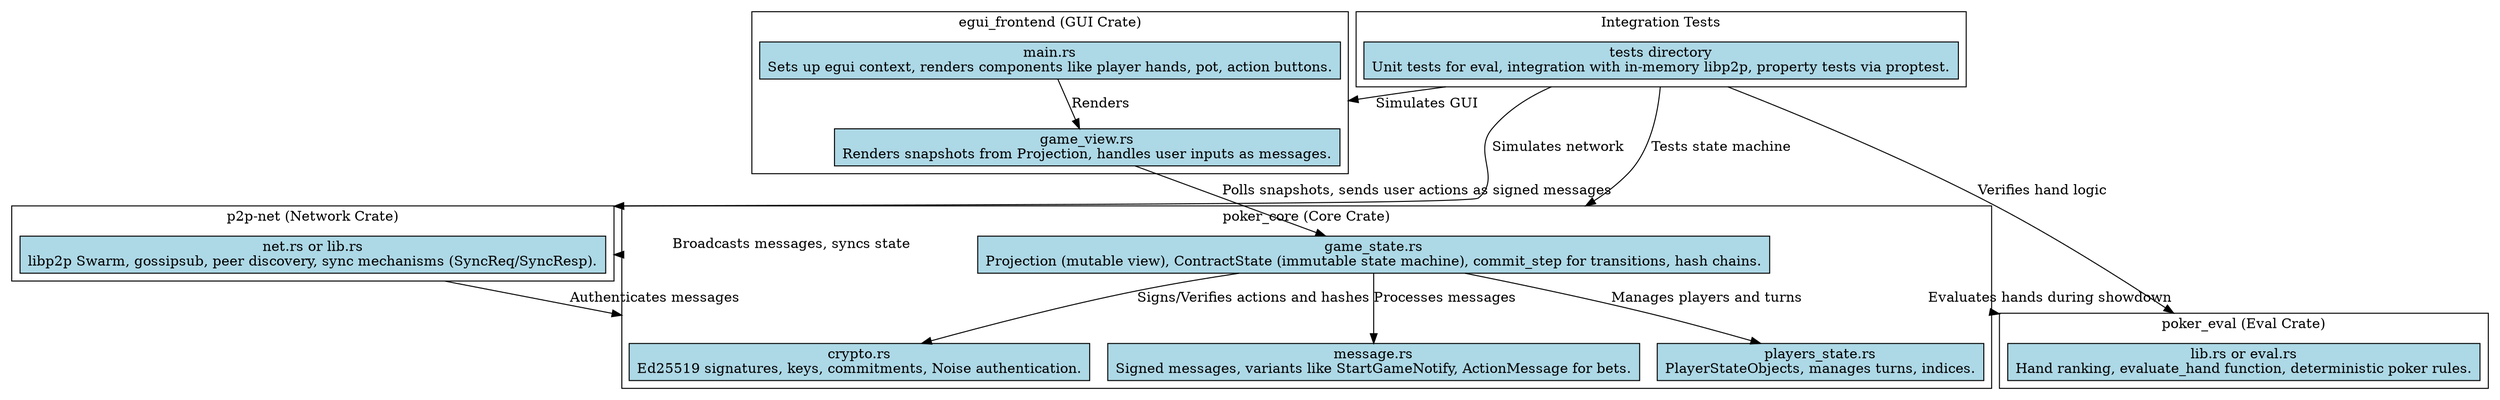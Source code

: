 digraph G {
compound=true;
node [shape=box, style=filled, fillcolor=lightblue];
edge [arrowhead=normal];
subgraph cluster_egui_frontend {
label = "egui_frontend (GUI Crate)";
color = black;
GUI_Main [label="main.rs\nSets up egui context, renders components like player hands, pot, action buttons."];
Game_View [label="game_view.rs\nRenders snapshots from Projection, handles user inputs as messages."];
}
subgraph cluster_poker_core {
label = "poker_core (Core Crate)";
color = black;
Game_State [label="game_state.rs\nProjection (mutable view), ContractState (immutable state machine), commit_step for transitions, hash chains."];
Message [label="message.rs\nSigned messages, variants like StartGameNotify, ActionMessage for bets."];
Players_State [label="players_state.rs\nPlayerStateObjects, manages turns, indices."];
Crypto [label="crypto.rs\nEd25519 signatures, keys, commitments, Noise authentication."];
}
subgraph cluster_p2p_net {
label = "p2p-net (Network Crate)";
color = black;
Net [label="net.rs or lib.rs\nlibp2p Swarm, gossipsub, peer discovery, sync mechanisms (SyncReq/SyncResp)."];
}
subgraph cluster_poker_eval {
label = "poker_eval (Eval Crate)";
color = black;
Eval [label="lib.rs or eval.rs\nHand ranking, evaluate_hand function, deterministic poker rules."];
}
subgraph cluster_tests {
label = "Integration Tests";
color = black;
Tests [label="tests directory\nUnit tests for eval, integration with in-memory libp2p, property tests via proptest."];
}
// Interactions
GUI_Main -> Game_View [label="Renders"];
Game_View -> Game_State [label="Polls snapshots, sends user actions as signed messages"];
Game_State -> Message [label="Processes messages"];
Game_State -> Players_State [label="Manages players and turns"];
Game_State -> Net [label="Broadcasts messages, syncs state", ltail=cluster_poker_core, lhead=cluster_p2p_net];
Game_State -> Crypto [label="Signs/Verifies actions and hashes"];
Net -> Crypto [label="Authenticates messages", ltail=cluster_p2p_net, lhead=cluster_poker_core];
Game_State -> Eval [label="Evaluates hands during showdown", ltail=cluster_poker_core, lhead=cluster_poker_eval];
Tests -> Game_State [label="Tests state machine", ltail=cluster_tests, lhead=cluster_poker_core];
Tests -> Net [label="Simulates network", ltail=cluster_tests, lhead=cluster_p2p_net];
Tests -> Eval [label="Verifies hand logic", ltail=cluster_tests, lhead=cluster_poker_eval];
Tests -> Game_View [label="Simulates GUI", ltail=cluster_tests, lhead=cluster_egui_frontend];
}
